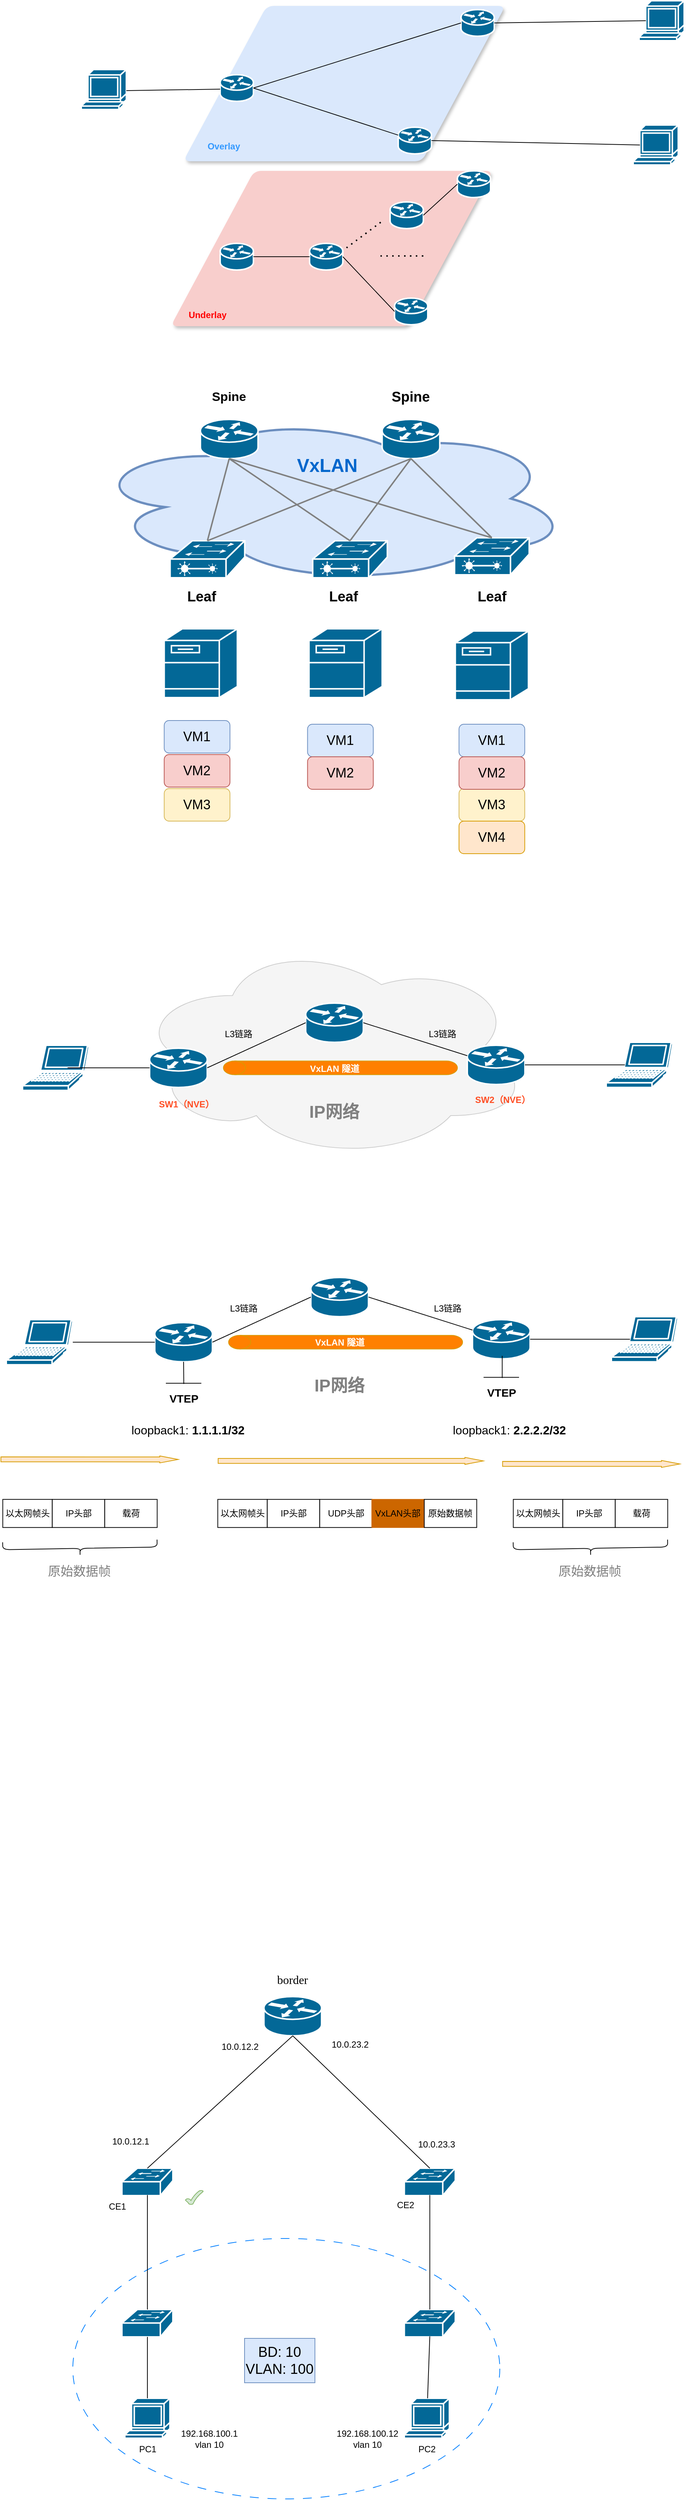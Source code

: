 <mxfile version="28.2.0">
  <diagram name="第 1 页" id="Pzourz4h_DFcCKRPGFEX">
    <mxGraphModel dx="1117" dy="188" grid="0" gridSize="10" guides="1" tooltips="1" connect="1" arrows="1" fold="1" page="0" pageScale="1" pageWidth="827" pageHeight="1169" math="0" shadow="0">
      <root>
        <mxCell id="0" />
        <mxCell id="1" parent="0" />
        <mxCell id="JjamYGA8a8fAGe5ncsV0-131" value="" style="ellipse;whiteSpace=wrap;html=1;dashed=1;dashPattern=12 12;strokeColor=#007FFF;" vertex="1" parent="1">
          <mxGeometry x="94.5" y="3750" width="578" height="352" as="geometry" />
        </mxCell>
        <mxCell id="JjamYGA8a8fAGe5ncsV0-26" value="" style="shape=parallelogram;perimeter=parallelogramPerimeter;whiteSpace=wrap;html=1;fixedSize=1;size=113;fillColor=#f8cecc;strokeColor=none;dashed=1;dashPattern=1 1;strokeWidth=1;rounded=1;shadow=1;" vertex="1" parent="1">
          <mxGeometry x="227" y="955" width="436" height="210" as="geometry" />
        </mxCell>
        <mxCell id="JjamYGA8a8fAGe5ncsV0-13" value="" style="shape=parallelogram;perimeter=parallelogramPerimeter;whiteSpace=wrap;html=1;fixedSize=1;size=113;fillColor=#dae8fc;strokeColor=none;dashed=1;dashPattern=1 1;strokeWidth=1;rounded=1;shadow=1;" vertex="1" parent="1">
          <mxGeometry x="244" y="732" width="436" height="210" as="geometry" />
        </mxCell>
        <mxCell id="JjamYGA8a8fAGe5ncsV0-1" value="" style="shape=mxgraph.cisco.computers_and_peripherals.terminal;sketch=0;html=1;pointerEvents=1;dashed=0;fillColor=#036897;strokeColor=#ffffff;strokeWidth=2;verticalLabelPosition=bottom;verticalAlign=top;align=center;outlineConnect=0;" vertex="1" parent="1">
          <mxGeometry x="106" y="818" width="61" height="54" as="geometry" />
        </mxCell>
        <mxCell id="JjamYGA8a8fAGe5ncsV0-2" value="" style="shape=mxgraph.cisco.computers_and_peripherals.terminal;sketch=0;html=1;pointerEvents=1;dashed=0;fillColor=#036897;strokeColor=#ffffff;strokeWidth=2;verticalLabelPosition=bottom;verticalAlign=top;align=center;outlineConnect=0;" vertex="1" parent="1">
          <mxGeometry x="861" y="725" width="61" height="54" as="geometry" />
        </mxCell>
        <mxCell id="JjamYGA8a8fAGe5ncsV0-3" value="" style="shape=mxgraph.cisco.computers_and_peripherals.terminal;sketch=0;html=1;pointerEvents=1;dashed=0;fillColor=#036897;strokeColor=#ffffff;strokeWidth=2;verticalLabelPosition=bottom;verticalAlign=top;align=center;outlineConnect=0;" vertex="1" parent="1">
          <mxGeometry x="853" y="893" width="61" height="54" as="geometry" />
        </mxCell>
        <mxCell id="JjamYGA8a8fAGe5ncsV0-4" value="" style="shape=mxgraph.cisco.routers.router;sketch=0;html=1;pointerEvents=1;dashed=0;fillColor=#036897;strokeColor=#ffffff;strokeWidth=2;verticalLabelPosition=bottom;verticalAlign=top;align=center;outlineConnect=0;" vertex="1" parent="1">
          <mxGeometry x="294" y="825" width="45" height="36" as="geometry" />
        </mxCell>
        <mxCell id="JjamYGA8a8fAGe5ncsV0-5" value="" style="shape=mxgraph.cisco.routers.router;sketch=0;html=1;pointerEvents=1;dashed=0;fillColor=#036897;strokeColor=#ffffff;strokeWidth=2;verticalLabelPosition=bottom;verticalAlign=top;align=center;outlineConnect=0;" vertex="1" parent="1">
          <mxGeometry x="535" y="896" width="45" height="36" as="geometry" />
        </mxCell>
        <mxCell id="JjamYGA8a8fAGe5ncsV0-6" value="" style="shape=mxgraph.cisco.routers.router;sketch=0;html=1;pointerEvents=1;dashed=0;fillColor=#036897;strokeColor=#ffffff;strokeWidth=2;verticalLabelPosition=bottom;verticalAlign=top;align=center;outlineConnect=0;" vertex="1" parent="1">
          <mxGeometry x="620" y="737" width="45" height="36" as="geometry" />
        </mxCell>
        <mxCell id="JjamYGA8a8fAGe5ncsV0-7" value="" style="endArrow=none;html=1;rounded=0;fontSize=12;startSize=8;endSize=8;curved=1;exitX=1;exitY=0.5;exitDx=0;exitDy=0;exitPerimeter=0;entryX=0;entryY=0.5;entryDx=0;entryDy=0;entryPerimeter=0;" edge="1" parent="1" source="JjamYGA8a8fAGe5ncsV0-4" target="JjamYGA8a8fAGe5ncsV0-6">
          <mxGeometry width="50" height="50" relative="1" as="geometry">
            <mxPoint x="405" y="952" as="sourcePoint" />
            <mxPoint x="455" y="902" as="targetPoint" />
          </mxGeometry>
        </mxCell>
        <mxCell id="JjamYGA8a8fAGe5ncsV0-8" value="" style="endArrow=none;html=1;rounded=0;fontSize=12;startSize=8;endSize=8;curved=1;exitX=1;exitY=0.5;exitDx=0;exitDy=0;exitPerimeter=0;" edge="1" parent="1" source="JjamYGA8a8fAGe5ncsV0-4" target="JjamYGA8a8fAGe5ncsV0-5">
          <mxGeometry width="50" height="50" relative="1" as="geometry">
            <mxPoint x="405" y="952" as="sourcePoint" />
            <mxPoint x="455" y="902" as="targetPoint" />
          </mxGeometry>
        </mxCell>
        <mxCell id="JjamYGA8a8fAGe5ncsV0-9" value="" style="endArrow=none;html=1;rounded=0;fontSize=12;startSize=8;endSize=8;curved=1;entryX=0;entryY=0.5;entryDx=0;entryDy=0;entryPerimeter=0;exitX=1;exitY=0.5;exitDx=0;exitDy=0;exitPerimeter=0;" edge="1" parent="1">
          <mxGeometry width="50" height="50" relative="1" as="geometry">
            <mxPoint x="167" y="846.5" as="sourcePoint" />
            <mxPoint x="294" y="844.5" as="targetPoint" />
          </mxGeometry>
        </mxCell>
        <mxCell id="JjamYGA8a8fAGe5ncsV0-10" value="" style="endArrow=none;html=1;rounded=0;fontSize=12;startSize=8;endSize=8;curved=1;entryX=0.15;entryY=0.5;entryDx=0;entryDy=0;entryPerimeter=0;exitX=1;exitY=0.5;exitDx=0;exitDy=0;exitPerimeter=0;" edge="1" parent="1" source="JjamYGA8a8fAGe5ncsV0-6" target="JjamYGA8a8fAGe5ncsV0-2">
          <mxGeometry width="50" height="50" relative="1" as="geometry">
            <mxPoint x="465" y="893" as="sourcePoint" />
            <mxPoint x="515" y="843" as="targetPoint" />
          </mxGeometry>
        </mxCell>
        <mxCell id="JjamYGA8a8fAGe5ncsV0-11" value="" style="endArrow=none;html=1;rounded=0;fontSize=12;startSize=8;endSize=8;curved=1;exitX=1;exitY=0.5;exitDx=0;exitDy=0;exitPerimeter=0;entryX=0.15;entryY=0.5;entryDx=0;entryDy=0;entryPerimeter=0;" edge="1" parent="1" source="JjamYGA8a8fAGe5ncsV0-5" target="JjamYGA8a8fAGe5ncsV0-3">
          <mxGeometry width="50" height="50" relative="1" as="geometry">
            <mxPoint x="465" y="893" as="sourcePoint" />
            <mxPoint x="515" y="843" as="targetPoint" />
          </mxGeometry>
        </mxCell>
        <mxCell id="JjamYGA8a8fAGe5ncsV0-15" value="&lt;b&gt;&lt;span style=&quot;color: rgb(51, 153, 255);&quot;&gt;Overlay&lt;/span&gt;&lt;/b&gt;" style="text;html=1;align=center;verticalAlign=middle;whiteSpace=wrap;rounded=0;" vertex="1" parent="1">
          <mxGeometry x="269" y="907" width="60" height="30" as="geometry" />
        </mxCell>
        <mxCell id="JjamYGA8a8fAGe5ncsV0-16" value="" style="shape=mxgraph.cisco.routers.router;sketch=0;html=1;pointerEvents=1;dashed=0;fillColor=#036897;strokeColor=#ffffff;strokeWidth=2;verticalLabelPosition=bottom;verticalAlign=top;align=center;outlineConnect=0;" vertex="1" parent="1">
          <mxGeometry x="294" y="1053" width="45" height="36" as="geometry" />
        </mxCell>
        <mxCell id="JjamYGA8a8fAGe5ncsV0-17" value="" style="shape=mxgraph.cisco.routers.router;sketch=0;html=1;pointerEvents=1;dashed=0;fillColor=#036897;strokeColor=#ffffff;strokeWidth=2;verticalLabelPosition=bottom;verticalAlign=top;align=center;outlineConnect=0;" vertex="1" parent="1">
          <mxGeometry x="530" y="1127" width="45" height="36" as="geometry" />
        </mxCell>
        <mxCell id="JjamYGA8a8fAGe5ncsV0-18" value="" style="shape=mxgraph.cisco.routers.router;sketch=0;html=1;pointerEvents=1;dashed=0;fillColor=#036897;strokeColor=#ffffff;strokeWidth=2;verticalLabelPosition=bottom;verticalAlign=top;align=center;outlineConnect=0;" vertex="1" parent="1">
          <mxGeometry x="615" y="955" width="45" height="36" as="geometry" />
        </mxCell>
        <mxCell id="JjamYGA8a8fAGe5ncsV0-19" value="" style="shape=mxgraph.cisco.routers.router;sketch=0;html=1;pointerEvents=1;dashed=0;fillColor=#036897;strokeColor=#ffffff;strokeWidth=2;verticalLabelPosition=bottom;verticalAlign=top;align=center;outlineConnect=0;" vertex="1" parent="1">
          <mxGeometry x="415" y="1053" width="45" height="36" as="geometry" />
        </mxCell>
        <mxCell id="JjamYGA8a8fAGe5ncsV0-20" value="" style="shape=mxgraph.cisco.routers.router;sketch=0;html=1;pointerEvents=1;dashed=0;fillColor=#036897;strokeColor=#ffffff;strokeWidth=2;verticalLabelPosition=bottom;verticalAlign=top;align=center;outlineConnect=0;" vertex="1" parent="1">
          <mxGeometry x="524" y="997" width="45" height="36" as="geometry" />
        </mxCell>
        <mxCell id="JjamYGA8a8fAGe5ncsV0-21" value="" style="endArrow=none;dashed=1;html=1;dashPattern=1 3;strokeWidth=2;rounded=0;fontSize=12;startSize=8;endSize=8;curved=1;" edge="1" parent="1">
          <mxGeometry width="50" height="50" relative="1" as="geometry">
            <mxPoint x="511" y="1070" as="sourcePoint" />
            <mxPoint x="569" y="1070" as="targetPoint" />
          </mxGeometry>
        </mxCell>
        <mxCell id="JjamYGA8a8fAGe5ncsV0-22" value="" style="endArrow=none;html=1;rounded=0;fontSize=12;startSize=8;endSize=8;curved=1;exitX=1;exitY=0.5;exitDx=0;exitDy=0;exitPerimeter=0;entryX=0;entryY=0.5;entryDx=0;entryDy=0;entryPerimeter=0;" edge="1" parent="1" source="JjamYGA8a8fAGe5ncsV0-16" target="JjamYGA8a8fAGe5ncsV0-19">
          <mxGeometry width="50" height="50" relative="1" as="geometry">
            <mxPoint x="386" y="1026" as="sourcePoint" />
            <mxPoint x="436" y="976" as="targetPoint" />
          </mxGeometry>
        </mxCell>
        <mxCell id="JjamYGA8a8fAGe5ncsV0-23" value="" style="endArrow=none;html=1;rounded=0;fontSize=12;startSize=8;endSize=8;curved=1;exitX=1;exitY=0.5;exitDx=0;exitDy=0;exitPerimeter=0;entryX=0;entryY=0.5;entryDx=0;entryDy=0;entryPerimeter=0;" edge="1" parent="1" source="JjamYGA8a8fAGe5ncsV0-19" target="JjamYGA8a8fAGe5ncsV0-17">
          <mxGeometry width="50" height="50" relative="1" as="geometry">
            <mxPoint x="386" y="1026" as="sourcePoint" />
            <mxPoint x="436" y="976" as="targetPoint" />
          </mxGeometry>
        </mxCell>
        <mxCell id="JjamYGA8a8fAGe5ncsV0-24" value="" style="endArrow=none;html=1;rounded=0;fontSize=12;startSize=8;endSize=8;curved=1;entryX=0;entryY=0.5;entryDx=0;entryDy=0;entryPerimeter=0;exitX=1;exitY=0.5;exitDx=0;exitDy=0;exitPerimeter=0;" edge="1" parent="1" source="JjamYGA8a8fAGe5ncsV0-20" target="JjamYGA8a8fAGe5ncsV0-18">
          <mxGeometry width="50" height="50" relative="1" as="geometry">
            <mxPoint x="386" y="1026" as="sourcePoint" />
            <mxPoint x="436" y="976" as="targetPoint" />
          </mxGeometry>
        </mxCell>
        <mxCell id="JjamYGA8a8fAGe5ncsV0-25" value="" style="endArrow=none;dashed=1;html=1;dashPattern=1 3;strokeWidth=2;rounded=0;fontSize=12;startSize=8;endSize=8;curved=1;" edge="1" parent="1">
          <mxGeometry width="50" height="50" relative="1" as="geometry">
            <mxPoint x="465" y="1059" as="sourcePoint" />
            <mxPoint x="516" y="1021" as="targetPoint" />
          </mxGeometry>
        </mxCell>
        <mxCell id="JjamYGA8a8fAGe5ncsV0-27" value="&lt;b&gt;&lt;span style=&quot;color: rgb(255, 0, 0);&quot;&gt;Underlay&lt;/span&gt;&lt;/b&gt;" style="text;html=1;align=center;verticalAlign=middle;whiteSpace=wrap;rounded=0;" vertex="1" parent="1">
          <mxGeometry x="247" y="1135" width="60" height="30" as="geometry" />
        </mxCell>
        <mxCell id="JjamYGA8a8fAGe5ncsV0-28" value="" style="ellipse;shape=cloud;whiteSpace=wrap;html=1;strokeColor=#6c8ebf;strokeWidth=3;fillColor=#dae8fc;" vertex="1" parent="1">
          <mxGeometry x="115.25" y="1283" width="654" height="230" as="geometry" />
        </mxCell>
        <mxCell id="JjamYGA8a8fAGe5ncsV0-29" value="" style="shape=mxgraph.cisco.switches.layer_2_remote_switch;sketch=0;html=1;pointerEvents=1;dashed=0;fillColor=#036897;strokeColor=#ffffff;strokeWidth=2;verticalLabelPosition=bottom;verticalAlign=top;align=center;outlineConnect=0;" vertex="1" parent="1">
          <mxGeometry x="226.25" y="1455" width="101" height="50" as="geometry" />
        </mxCell>
        <mxCell id="JjamYGA8a8fAGe5ncsV0-30" value="" style="shape=mxgraph.cisco.switches.layer_2_remote_switch;sketch=0;html=1;pointerEvents=1;dashed=0;fillColor=#036897;strokeColor=#ffffff;strokeWidth=2;verticalLabelPosition=bottom;verticalAlign=top;align=center;outlineConnect=0;" vertex="1" parent="1">
          <mxGeometry x="419.25" y="1455" width="101" height="50" as="geometry" />
        </mxCell>
        <mxCell id="JjamYGA8a8fAGe5ncsV0-31" value="" style="shape=mxgraph.cisco.switches.layer_2_remote_switch;sketch=0;html=1;pointerEvents=1;dashed=0;fillColor=#036897;strokeColor=#ffffff;strokeWidth=2;verticalLabelPosition=bottom;verticalAlign=top;align=center;outlineConnect=0;" vertex="1" parent="1">
          <mxGeometry x="611.25" y="1451" width="101" height="50" as="geometry" />
        </mxCell>
        <mxCell id="JjamYGA8a8fAGe5ncsV0-32" value="" style="shape=mxgraph.cisco.routers.router;sketch=0;html=1;pointerEvents=1;dashed=0;fillColor=#036897;strokeColor=#ffffff;strokeWidth=2;verticalLabelPosition=bottom;verticalAlign=top;align=center;outlineConnect=0;" vertex="1" parent="1">
          <mxGeometry x="267.25" y="1291" width="78" height="53" as="geometry" />
        </mxCell>
        <mxCell id="JjamYGA8a8fAGe5ncsV0-33" value="" style="shape=mxgraph.cisco.routers.router;sketch=0;html=1;pointerEvents=1;dashed=0;fillColor=#036897;strokeColor=#ffffff;strokeWidth=2;verticalLabelPosition=bottom;verticalAlign=top;align=center;outlineConnect=0;" vertex="1" parent="1">
          <mxGeometry x="513.25" y="1291" width="78" height="53" as="geometry" />
        </mxCell>
        <mxCell id="JjamYGA8a8fAGe5ncsV0-34" value="" style="endArrow=none;html=1;rounded=0;fontSize=12;startSize=8;endSize=8;curved=1;exitX=0.5;exitY=1;exitDx=0;exitDy=0;exitPerimeter=0;entryX=0.5;entryY=0;entryDx=0;entryDy=0;entryPerimeter=0;strokeWidth=2;strokeColor=#808080;" edge="1" parent="1" source="JjamYGA8a8fAGe5ncsV0-32" target="JjamYGA8a8fAGe5ncsV0-29">
          <mxGeometry width="50" height="50" relative="1" as="geometry">
            <mxPoint x="451.25" y="1373" as="sourcePoint" />
            <mxPoint x="501.25" y="1323" as="targetPoint" />
          </mxGeometry>
        </mxCell>
        <mxCell id="JjamYGA8a8fAGe5ncsV0-35" value="" style="endArrow=none;html=1;rounded=0;fontSize=12;startSize=8;endSize=8;curved=1;exitX=0.5;exitY=0;exitDx=0;exitDy=0;exitPerimeter=0;entryX=0.5;entryY=1;entryDx=0;entryDy=0;entryPerimeter=0;strokeWidth=2;strokeColor=#808080;" edge="1" parent="1" source="JjamYGA8a8fAGe5ncsV0-30" target="JjamYGA8a8fAGe5ncsV0-32">
          <mxGeometry width="50" height="50" relative="1" as="geometry">
            <mxPoint x="552.25" y="1055" as="sourcePoint" />
            <mxPoint x="510.25" y="1162" as="targetPoint" />
          </mxGeometry>
        </mxCell>
        <mxCell id="JjamYGA8a8fAGe5ncsV0-36" value="" style="endArrow=none;html=1;rounded=0;fontSize=12;startSize=8;endSize=8;curved=1;exitX=0.5;exitY=0;exitDx=0;exitDy=0;exitPerimeter=0;entryX=0.5;entryY=1;entryDx=0;entryDy=0;entryPerimeter=0;strokeWidth=2;strokeColor=#808080;" edge="1" parent="1" source="JjamYGA8a8fAGe5ncsV0-31" target="JjamYGA8a8fAGe5ncsV0-32">
          <mxGeometry width="50" height="50" relative="1" as="geometry">
            <mxPoint x="484.25" y="1183" as="sourcePoint" />
            <mxPoint x="442.25" y="1290" as="targetPoint" />
          </mxGeometry>
        </mxCell>
        <mxCell id="JjamYGA8a8fAGe5ncsV0-37" value="" style="endArrow=none;html=1;rounded=0;fontSize=12;startSize=8;endSize=8;curved=1;exitX=0.5;exitY=1;exitDx=0;exitDy=0;exitPerimeter=0;entryX=0.5;entryY=0;entryDx=0;entryDy=0;entryPerimeter=0;strokeWidth=2;strokeColor=#808080;" edge="1" parent="1" source="JjamYGA8a8fAGe5ncsV0-33" target="JjamYGA8a8fAGe5ncsV0-29">
          <mxGeometry width="50" height="50" relative="1" as="geometry">
            <mxPoint x="589.25" y="1064" as="sourcePoint" />
            <mxPoint x="547.25" y="1171" as="targetPoint" />
          </mxGeometry>
        </mxCell>
        <mxCell id="JjamYGA8a8fAGe5ncsV0-38" value="" style="endArrow=none;html=1;rounded=0;fontSize=12;startSize=8;endSize=8;curved=1;exitX=0.5;exitY=0;exitDx=0;exitDy=0;exitPerimeter=0;entryX=0.5;entryY=1;entryDx=0;entryDy=0;entryPerimeter=0;strokeWidth=2;strokeColor=#808080;" edge="1" parent="1" source="JjamYGA8a8fAGe5ncsV0-30" target="JjamYGA8a8fAGe5ncsV0-33">
          <mxGeometry width="50" height="50" relative="1" as="geometry">
            <mxPoint x="636.25" y="1103" as="sourcePoint" />
            <mxPoint x="594.25" y="1210" as="targetPoint" />
          </mxGeometry>
        </mxCell>
        <mxCell id="JjamYGA8a8fAGe5ncsV0-39" value="" style="endArrow=none;html=1;rounded=0;fontSize=12;startSize=8;endSize=8;curved=1;exitX=0.5;exitY=1;exitDx=0;exitDy=0;exitPerimeter=0;strokeWidth=2;entryX=0.5;entryY=0;entryDx=0;entryDy=0;entryPerimeter=0;strokeColor=#808080;" edge="1" parent="1" source="JjamYGA8a8fAGe5ncsV0-33" target="JjamYGA8a8fAGe5ncsV0-31">
          <mxGeometry width="50" height="50" relative="1" as="geometry">
            <mxPoint x="621.25" y="962" as="sourcePoint" />
            <mxPoint x="579.25" y="1069" as="targetPoint" />
          </mxGeometry>
        </mxCell>
        <mxCell id="JjamYGA8a8fAGe5ncsV0-40" value="&lt;font style=&quot;font-size: 17px;&quot;&gt;&lt;b&gt;Spine&lt;/b&gt;&lt;/font&gt;" style="text;html=1;align=center;verticalAlign=middle;whiteSpace=wrap;rounded=0;" vertex="1" parent="1">
          <mxGeometry x="276.25" y="1246" width="60" height="30" as="geometry" />
        </mxCell>
        <mxCell id="JjamYGA8a8fAGe5ncsV0-41" value="&lt;font style=&quot;font-size: 19px;&quot;&gt;&lt;b&gt;Spine&lt;/b&gt;&lt;/font&gt;" style="text;html=1;align=center;verticalAlign=middle;whiteSpace=wrap;rounded=0;" vertex="1" parent="1">
          <mxGeometry x="522.25" y="1246" width="60" height="30" as="geometry" />
        </mxCell>
        <mxCell id="JjamYGA8a8fAGe5ncsV0-42" value="&lt;font style=&quot;font-size: 19px;&quot;&gt;&lt;b&gt;Leaf&lt;/b&gt;&lt;/font&gt;" style="text;html=1;align=center;verticalAlign=middle;whiteSpace=wrap;rounded=0;" vertex="1" parent="1">
          <mxGeometry x="239.25" y="1516" width="60" height="30" as="geometry" />
        </mxCell>
        <mxCell id="JjamYGA8a8fAGe5ncsV0-43" value="&lt;font style=&quot;font-size: 19px;&quot;&gt;&lt;b&gt;Leaf&lt;/b&gt;&lt;/font&gt;" style="text;html=1;align=center;verticalAlign=middle;whiteSpace=wrap;rounded=0;" vertex="1" parent="1">
          <mxGeometry x="431.25" y="1516" width="60" height="30" as="geometry" />
        </mxCell>
        <mxCell id="JjamYGA8a8fAGe5ncsV0-44" value="&lt;font style=&quot;font-size: 19px;&quot;&gt;&lt;b&gt;Leaf&lt;/b&gt;&lt;/font&gt;" style="text;html=1;align=center;verticalAlign=middle;whiteSpace=wrap;rounded=0;" vertex="1" parent="1">
          <mxGeometry x="631.75" y="1516" width="60" height="30" as="geometry" />
        </mxCell>
        <mxCell id="JjamYGA8a8fAGe5ncsV0-45" value="" style="shape=mxgraph.cisco.servers.fileserver;sketch=0;html=1;pointerEvents=1;dashed=0;fillColor=#036897;strokeColor=#ffffff;strokeWidth=2;verticalLabelPosition=bottom;verticalAlign=top;align=center;outlineConnect=0;" vertex="1" parent="1">
          <mxGeometry x="218.25" y="1574" width="99" height="93" as="geometry" />
        </mxCell>
        <mxCell id="JjamYGA8a8fAGe5ncsV0-46" value="" style="shape=mxgraph.cisco.servers.fileserver;sketch=0;html=1;pointerEvents=1;dashed=0;fillColor=#036897;strokeColor=#ffffff;strokeWidth=2;verticalLabelPosition=bottom;verticalAlign=top;align=center;outlineConnect=0;" vertex="1" parent="1">
          <mxGeometry x="414.25" y="1574" width="99" height="93" as="geometry" />
        </mxCell>
        <mxCell id="JjamYGA8a8fAGe5ncsV0-47" value="" style="shape=mxgraph.cisco.servers.fileserver;sketch=0;html=1;pointerEvents=1;dashed=0;fillColor=#036897;strokeColor=#ffffff;strokeWidth=2;verticalLabelPosition=bottom;verticalAlign=top;align=center;outlineConnect=0;" vertex="1" parent="1">
          <mxGeometry x="612.25" y="1577" width="99" height="93" as="geometry" />
        </mxCell>
        <mxCell id="JjamYGA8a8fAGe5ncsV0-48" value="&lt;font style=&quot;font-size: 25px; color: rgb(0, 102, 204);&quot;&gt;&lt;b&gt;VxLAN&lt;/b&gt;&lt;/font&gt;" style="text;html=1;align=center;verticalAlign=middle;whiteSpace=wrap;rounded=0;" vertex="1" parent="1">
          <mxGeometry x="347.25" y="1316" width="184" height="71" as="geometry" />
        </mxCell>
        <mxCell id="JjamYGA8a8fAGe5ncsV0-50" value="&lt;font style=&quot;font-size: 18px;&quot;&gt;VM1&lt;/font&gt;" style="rounded=1;whiteSpace=wrap;html=1;fillColor=#dae8fc;strokeColor=#6c8ebf;" vertex="1" parent="1">
          <mxGeometry x="218.25" y="1698" width="89" height="44" as="geometry" />
        </mxCell>
        <mxCell id="JjamYGA8a8fAGe5ncsV0-51" value="&lt;font style=&quot;font-size: 18px;&quot;&gt;VM2&lt;/font&gt;" style="rounded=1;whiteSpace=wrap;html=1;fillColor=#f8cecc;strokeColor=#b85450;" vertex="1" parent="1">
          <mxGeometry x="218.25" y="1744" width="89" height="44" as="geometry" />
        </mxCell>
        <mxCell id="JjamYGA8a8fAGe5ncsV0-52" value="&lt;font style=&quot;font-size: 18px;&quot;&gt;VM3&lt;/font&gt;" style="rounded=1;whiteSpace=wrap;html=1;fillColor=#fff2cc;strokeColor=#d6b656;" vertex="1" parent="1">
          <mxGeometry x="218.25" y="1790" width="89" height="44" as="geometry" />
        </mxCell>
        <mxCell id="JjamYGA8a8fAGe5ncsV0-53" value="&lt;font style=&quot;font-size: 18px;&quot;&gt;VM1&lt;/font&gt;" style="rounded=1;whiteSpace=wrap;html=1;fillColor=#dae8fc;strokeColor=#6c8ebf;" vertex="1" parent="1">
          <mxGeometry x="412.25" y="1703" width="89" height="44" as="geometry" />
        </mxCell>
        <mxCell id="JjamYGA8a8fAGe5ncsV0-54" value="&lt;font style=&quot;font-size: 18px;&quot;&gt;VM2&lt;/font&gt;" style="rounded=1;whiteSpace=wrap;html=1;fillColor=#f8cecc;strokeColor=#b85450;" vertex="1" parent="1">
          <mxGeometry x="412.25" y="1747" width="89" height="44" as="geometry" />
        </mxCell>
        <mxCell id="JjamYGA8a8fAGe5ncsV0-55" value="&lt;font style=&quot;font-size: 18px;&quot;&gt;VM3&lt;/font&gt;" style="rounded=1;whiteSpace=wrap;html=1;fillColor=#fff2cc;strokeColor=#d6b656;" vertex="1" parent="1">
          <mxGeometry x="617.25" y="1790" width="89" height="44" as="geometry" />
        </mxCell>
        <mxCell id="JjamYGA8a8fAGe5ncsV0-56" value="&lt;font style=&quot;font-size: 18px;&quot;&gt;VM1&lt;/font&gt;" style="rounded=1;whiteSpace=wrap;html=1;fillColor=#dae8fc;strokeColor=#6c8ebf;" vertex="1" parent="1">
          <mxGeometry x="617.25" y="1703" width="89" height="44" as="geometry" />
        </mxCell>
        <mxCell id="JjamYGA8a8fAGe5ncsV0-57" value="&lt;font style=&quot;font-size: 18px;&quot;&gt;VM2&lt;/font&gt;" style="rounded=1;whiteSpace=wrap;html=1;fillColor=#f8cecc;strokeColor=#b85450;" vertex="1" parent="1">
          <mxGeometry x="617.25" y="1747" width="89" height="44" as="geometry" />
        </mxCell>
        <mxCell id="JjamYGA8a8fAGe5ncsV0-58" value="&lt;font style=&quot;font-size: 18px;&quot;&gt;VM4&lt;/font&gt;" style="rounded=1;whiteSpace=wrap;html=1;fillColor=#ffe6cc;strokeColor=#d79b00;" vertex="1" parent="1">
          <mxGeometry x="617.25" y="1834" width="89" height="44" as="geometry" />
        </mxCell>
        <mxCell id="JjamYGA8a8fAGe5ncsV0-59" value="" style="ellipse;shape=cloud;whiteSpace=wrap;html=1;fillColor=#f5f5f5;fontColor=#333333;strokeColor=#CCCCCC;" vertex="1" parent="1">
          <mxGeometry x="176.5" y="1996" width="537" height="295" as="geometry" />
        </mxCell>
        <mxCell id="JjamYGA8a8fAGe5ncsV0-60" value="" style="shape=mxgraph.cisco.computers_and_peripherals.laptop;sketch=0;html=1;pointerEvents=1;dashed=0;fillColor=#036897;strokeColor=#ffffff;strokeWidth=2;verticalLabelPosition=bottom;verticalAlign=top;align=center;outlineConnect=0;" vertex="1" parent="1">
          <mxGeometry x="26.5" y="2137" width="90" height="61" as="geometry" />
        </mxCell>
        <mxCell id="JjamYGA8a8fAGe5ncsV0-61" value="" style="shape=mxgraph.cisco.computers_and_peripherals.laptop;sketch=0;html=1;pointerEvents=1;dashed=0;fillColor=#036897;strokeColor=#ffffff;strokeWidth=2;verticalLabelPosition=bottom;verticalAlign=top;align=center;outlineConnect=0;" vertex="1" parent="1">
          <mxGeometry x="816.5" y="2133" width="90" height="61" as="geometry" />
        </mxCell>
        <mxCell id="JjamYGA8a8fAGe5ncsV0-62" value="" style="shape=mxgraph.cisco.routers.router;sketch=0;html=1;pointerEvents=1;dashed=0;fillColor=#036897;strokeColor=#ffffff;strokeWidth=2;verticalLabelPosition=bottom;verticalAlign=top;align=center;outlineConnect=0;" vertex="1" parent="1">
          <mxGeometry x="198.5" y="2141" width="78" height="53" as="geometry" />
        </mxCell>
        <mxCell id="JjamYGA8a8fAGe5ncsV0-63" value="" style="shape=mxgraph.cisco.routers.router;sketch=0;html=1;pointerEvents=1;dashed=0;fillColor=#036897;strokeColor=#ffffff;strokeWidth=2;verticalLabelPosition=bottom;verticalAlign=top;align=center;outlineConnect=0;" vertex="1" parent="1">
          <mxGeometry x="628.5" y="2137" width="78" height="53" as="geometry" />
        </mxCell>
        <mxCell id="JjamYGA8a8fAGe5ncsV0-64" value="" style="shape=cylinder3;whiteSpace=wrap;html=1;boundedLbl=1;backgroundOutline=1;size=15;rotation=-90;fillColor=#FF8000;strokeColor=#d79b00;" vertex="1" parent="1">
          <mxGeometry x="447.5" y="2009.13" width="18.5" height="316.75" as="geometry" />
        </mxCell>
        <mxCell id="JjamYGA8a8fAGe5ncsV0-65" value="&lt;b style=&quot;color: rgb(255, 255, 255);&quot;&gt;VxLAN 隧道&lt;/b&gt;" style="text;html=1;align=center;verticalAlign=middle;whiteSpace=wrap;rounded=0;" vertex="1" parent="1">
          <mxGeometry x="406" y="2153.5" width="85.5" height="30" as="geometry" />
        </mxCell>
        <mxCell id="JjamYGA8a8fAGe5ncsV0-66" value="" style="endArrow=none;html=1;rounded=0;fontSize=12;startSize=8;endSize=8;curved=1;exitX=0;exitY=0.5;exitDx=0;exitDy=0;exitPerimeter=0;" edge="1" parent="1" source="JjamYGA8a8fAGe5ncsV0-62">
          <mxGeometry width="50" height="50" relative="1" as="geometry">
            <mxPoint x="414.5" y="2203" as="sourcePoint" />
            <mxPoint x="87.5" y="2167.5" as="targetPoint" />
          </mxGeometry>
        </mxCell>
        <mxCell id="JjamYGA8a8fAGe5ncsV0-67" value="" style="endArrow=none;html=1;rounded=0;fontSize=12;startSize=8;endSize=8;curved=1;entryX=1;entryY=0.5;entryDx=0;entryDy=0;entryPerimeter=0;exitX=0.28;exitY=0.5;exitDx=0;exitDy=0;exitPerimeter=0;" edge="1" parent="1" source="JjamYGA8a8fAGe5ncsV0-61" target="JjamYGA8a8fAGe5ncsV0-63">
          <mxGeometry width="50" height="50" relative="1" as="geometry">
            <mxPoint x="414.5" y="2203" as="sourcePoint" />
            <mxPoint x="464.5" y="2153" as="targetPoint" />
          </mxGeometry>
        </mxCell>
        <mxCell id="JjamYGA8a8fAGe5ncsV0-68" value="&lt;b style=&quot;color: rgb(128, 128, 128);&quot;&gt;&lt;font style=&quot;font-size: 23px;&quot;&gt;IP网络&lt;/font&gt;&lt;/b&gt;" style="text;html=1;align=center;verticalAlign=middle;whiteSpace=wrap;rounded=0;fillColor=none;fontColor=#333333;strokeColor=none;" vertex="1" parent="1">
          <mxGeometry x="400.25" y="2208" width="97" height="37" as="geometry" />
        </mxCell>
        <mxCell id="JjamYGA8a8fAGe5ncsV0-69" value="" style="shape=mxgraph.cisco.routers.router;sketch=0;html=1;pointerEvents=1;dashed=0;fillColor=#036897;strokeColor=#ffffff;strokeWidth=2;verticalLabelPosition=bottom;verticalAlign=top;align=center;outlineConnect=0;" vertex="1" parent="1">
          <mxGeometry x="409.75" y="2080" width="78" height="53" as="geometry" />
        </mxCell>
        <mxCell id="JjamYGA8a8fAGe5ncsV0-70" value="" style="endArrow=none;html=1;rounded=0;fontSize=12;startSize=8;endSize=8;curved=1;exitX=1;exitY=0.5;exitDx=0;exitDy=0;exitPerimeter=0;entryX=0;entryY=0.5;entryDx=0;entryDy=0;entryPerimeter=0;" edge="1" parent="1" source="JjamYGA8a8fAGe5ncsV0-62" target="JjamYGA8a8fAGe5ncsV0-69">
          <mxGeometry width="50" height="50" relative="1" as="geometry">
            <mxPoint x="414.5" y="2203" as="sourcePoint" />
            <mxPoint x="464.5" y="2153" as="targetPoint" />
          </mxGeometry>
        </mxCell>
        <mxCell id="JjamYGA8a8fAGe5ncsV0-71" value="" style="endArrow=none;html=1;rounded=0;fontSize=12;startSize=8;endSize=8;curved=1;entryX=1;entryY=0.5;entryDx=0;entryDy=0;entryPerimeter=0;" edge="1" parent="1" source="JjamYGA8a8fAGe5ncsV0-63" target="JjamYGA8a8fAGe5ncsV0-69">
          <mxGeometry width="50" height="50" relative="1" as="geometry">
            <mxPoint x="414.5" y="2203" as="sourcePoint" />
            <mxPoint x="464.5" y="2153" as="targetPoint" />
          </mxGeometry>
        </mxCell>
        <mxCell id="JjamYGA8a8fAGe5ncsV0-72" value="L3链路" style="text;html=1;align=center;verticalAlign=middle;whiteSpace=wrap;rounded=0;" vertex="1" parent="1">
          <mxGeometry x="288.5" y="2107" width="60" height="30" as="geometry" />
        </mxCell>
        <mxCell id="JjamYGA8a8fAGe5ncsV0-73" value="L3链路" style="text;html=1;align=center;verticalAlign=middle;whiteSpace=wrap;rounded=0;" vertex="1" parent="1">
          <mxGeometry x="564.5" y="2107" width="60" height="30" as="geometry" />
        </mxCell>
        <mxCell id="JjamYGA8a8fAGe5ncsV0-74" value="&lt;b&gt;&lt;span style=&quot;color: rgb(255, 77, 35);&quot;&gt;SW1（NVE）&lt;/span&gt;&lt;/b&gt;" style="text;html=1;align=center;verticalAlign=middle;whiteSpace=wrap;rounded=0;" vertex="1" parent="1">
          <mxGeometry x="200.5" y="2202" width="95" height="30" as="geometry" />
        </mxCell>
        <mxCell id="JjamYGA8a8fAGe5ncsV0-75" value="&lt;b&gt;&lt;span style=&quot;color: rgb(255, 77, 35);&quot;&gt;SW2（NVE）&lt;/span&gt;&lt;/b&gt;" style="text;html=1;align=center;verticalAlign=middle;whiteSpace=wrap;rounded=0;" vertex="1" parent="1">
          <mxGeometry x="628.5" y="2196" width="95" height="30" as="geometry" />
        </mxCell>
        <mxCell id="JjamYGA8a8fAGe5ncsV0-77" value="" style="shape=mxgraph.cisco.computers_and_peripherals.laptop;sketch=0;html=1;pointerEvents=1;dashed=0;fillColor=#036897;strokeColor=#ffffff;strokeWidth=2;verticalLabelPosition=bottom;verticalAlign=top;align=center;outlineConnect=0;" vertex="1" parent="1">
          <mxGeometry x="4.5" y="2507.87" width="90" height="61" as="geometry" />
        </mxCell>
        <mxCell id="JjamYGA8a8fAGe5ncsV0-78" value="" style="shape=mxgraph.cisco.computers_and_peripherals.laptop;sketch=0;html=1;pointerEvents=1;dashed=0;fillColor=#036897;strokeColor=#ffffff;strokeWidth=2;verticalLabelPosition=bottom;verticalAlign=top;align=center;outlineConnect=0;" vertex="1" parent="1">
          <mxGeometry x="823.5" y="2503.87" width="90" height="61" as="geometry" />
        </mxCell>
        <mxCell id="JjamYGA8a8fAGe5ncsV0-79" value="" style="shape=mxgraph.cisco.routers.router;sketch=0;html=1;pointerEvents=1;dashed=0;fillColor=#036897;strokeColor=#ffffff;strokeWidth=2;verticalLabelPosition=bottom;verticalAlign=top;align=center;outlineConnect=0;" vertex="1" parent="1">
          <mxGeometry x="205.5" y="2511.87" width="78" height="53" as="geometry" />
        </mxCell>
        <mxCell id="JjamYGA8a8fAGe5ncsV0-80" value="" style="shape=mxgraph.cisco.routers.router;sketch=0;html=1;pointerEvents=1;dashed=0;fillColor=#036897;strokeColor=#ffffff;strokeWidth=2;verticalLabelPosition=bottom;verticalAlign=top;align=center;outlineConnect=0;" vertex="1" parent="1">
          <mxGeometry x="635.5" y="2507.87" width="78" height="53" as="geometry" />
        </mxCell>
        <mxCell id="JjamYGA8a8fAGe5ncsV0-81" value="" style="shape=cylinder3;whiteSpace=wrap;html=1;boundedLbl=1;backgroundOutline=1;size=15;rotation=-90;fillColor=#FF8000;strokeColor=#d79b00;" vertex="1" parent="1">
          <mxGeometry x="454.5" y="2380" width="18.5" height="316.75" as="geometry" />
        </mxCell>
        <mxCell id="JjamYGA8a8fAGe5ncsV0-82" value="&lt;b style=&quot;color: rgb(255, 255, 255);&quot;&gt;VxLAN 隧道&lt;/b&gt;" style="text;html=1;align=center;verticalAlign=middle;whiteSpace=wrap;rounded=0;" vertex="1" parent="1">
          <mxGeometry x="413" y="2524.37" width="85.5" height="30" as="geometry" />
        </mxCell>
        <mxCell id="JjamYGA8a8fAGe5ncsV0-83" value="" style="endArrow=none;html=1;rounded=0;fontSize=12;startSize=8;endSize=8;curved=1;exitX=0;exitY=0.5;exitDx=0;exitDy=0;exitPerimeter=0;" edge="1" parent="1" source="JjamYGA8a8fAGe5ncsV0-79" target="JjamYGA8a8fAGe5ncsV0-77">
          <mxGeometry width="50" height="50" relative="1" as="geometry">
            <mxPoint x="421.5" y="2573.87" as="sourcePoint" />
            <mxPoint x="471.5" y="2523.87" as="targetPoint" />
          </mxGeometry>
        </mxCell>
        <mxCell id="JjamYGA8a8fAGe5ncsV0-84" value="" style="endArrow=none;html=1;rounded=0;fontSize=12;startSize=8;endSize=8;curved=1;entryX=1;entryY=0.5;entryDx=0;entryDy=0;entryPerimeter=0;exitX=0.28;exitY=0.5;exitDx=0;exitDy=0;exitPerimeter=0;" edge="1" parent="1" source="JjamYGA8a8fAGe5ncsV0-78" target="JjamYGA8a8fAGe5ncsV0-80">
          <mxGeometry width="50" height="50" relative="1" as="geometry">
            <mxPoint x="421.5" y="2573.87" as="sourcePoint" />
            <mxPoint x="471.5" y="2523.87" as="targetPoint" />
          </mxGeometry>
        </mxCell>
        <mxCell id="JjamYGA8a8fAGe5ncsV0-85" value="&lt;b style=&quot;color: rgb(128, 128, 128);&quot;&gt;&lt;font style=&quot;font-size: 23px;&quot;&gt;IP网络&lt;/font&gt;&lt;/b&gt;" style="text;html=1;align=center;verticalAlign=middle;whiteSpace=wrap;rounded=0;fillColor=none;fontColor=#333333;strokeColor=none;" vertex="1" parent="1">
          <mxGeometry x="407.25" y="2578.87" width="97" height="37" as="geometry" />
        </mxCell>
        <mxCell id="JjamYGA8a8fAGe5ncsV0-86" value="" style="shape=mxgraph.cisco.routers.router;sketch=0;html=1;pointerEvents=1;dashed=0;fillColor=#036897;strokeColor=#ffffff;strokeWidth=2;verticalLabelPosition=bottom;verticalAlign=top;align=center;outlineConnect=0;" vertex="1" parent="1">
          <mxGeometry x="416.75" y="2450.87" width="78" height="53" as="geometry" />
        </mxCell>
        <mxCell id="JjamYGA8a8fAGe5ncsV0-87" value="" style="endArrow=none;html=1;rounded=0;fontSize=12;startSize=8;endSize=8;curved=1;exitX=1;exitY=0.5;exitDx=0;exitDy=0;exitPerimeter=0;entryX=0;entryY=0.5;entryDx=0;entryDy=0;entryPerimeter=0;" edge="1" parent="1" source="JjamYGA8a8fAGe5ncsV0-79" target="JjamYGA8a8fAGe5ncsV0-86">
          <mxGeometry width="50" height="50" relative="1" as="geometry">
            <mxPoint x="421.5" y="2573.87" as="sourcePoint" />
            <mxPoint x="471.5" y="2523.87" as="targetPoint" />
          </mxGeometry>
        </mxCell>
        <mxCell id="JjamYGA8a8fAGe5ncsV0-88" value="" style="endArrow=none;html=1;rounded=0;fontSize=12;startSize=8;endSize=8;curved=1;entryX=1;entryY=0.5;entryDx=0;entryDy=0;entryPerimeter=0;" edge="1" parent="1" source="JjamYGA8a8fAGe5ncsV0-80" target="JjamYGA8a8fAGe5ncsV0-86">
          <mxGeometry width="50" height="50" relative="1" as="geometry">
            <mxPoint x="421.5" y="2573.87" as="sourcePoint" />
            <mxPoint x="471.5" y="2523.87" as="targetPoint" />
          </mxGeometry>
        </mxCell>
        <mxCell id="JjamYGA8a8fAGe5ncsV0-89" value="L3链路" style="text;html=1;align=center;verticalAlign=middle;whiteSpace=wrap;rounded=0;" vertex="1" parent="1">
          <mxGeometry x="295.5" y="2477.87" width="60" height="30" as="geometry" />
        </mxCell>
        <mxCell id="JjamYGA8a8fAGe5ncsV0-90" value="L3链路" style="text;html=1;align=center;verticalAlign=middle;whiteSpace=wrap;rounded=0;" vertex="1" parent="1">
          <mxGeometry x="571.5" y="2477.87" width="60" height="30" as="geometry" />
        </mxCell>
        <mxCell id="JjamYGA8a8fAGe5ncsV0-91" value="&lt;font style=&quot;font-size: 16px;&quot;&gt;loopback1:&amp;nbsp;&lt;b&gt;1.1.1.1/32&lt;/b&gt;&lt;/font&gt;" style="text;html=1;align=center;verticalAlign=middle;whiteSpace=wrap;rounded=0;" vertex="1" parent="1">
          <mxGeometry x="168.75" y="2641.87" width="163" height="31" as="geometry" />
        </mxCell>
        <mxCell id="JjamYGA8a8fAGe5ncsV0-92" value="&lt;font style=&quot;font-size: 16px;&quot;&gt;loopback1:&amp;nbsp;&lt;b&gt;2.2.2.2/32&lt;/b&gt;&lt;/font&gt;" style="text;html=1;align=center;verticalAlign=middle;whiteSpace=wrap;rounded=0;" vertex="1" parent="1">
          <mxGeometry x="637.75" y="2641.87" width="95" height="30" as="geometry" />
        </mxCell>
        <mxCell id="JjamYGA8a8fAGe5ncsV0-93" value="" style="endArrow=none;html=1;rounded=0;fontSize=12;startSize=8;endSize=8;curved=1;entryX=0.5;entryY=1;entryDx=0;entryDy=0;entryPerimeter=0;" edge="1" parent="1" target="JjamYGA8a8fAGe5ncsV0-79">
          <mxGeometry width="50" height="50" relative="1" as="geometry">
            <mxPoint x="244.75" y="2594.87" as="sourcePoint" />
            <mxPoint x="457.75" y="2653.87" as="targetPoint" />
          </mxGeometry>
        </mxCell>
        <mxCell id="JjamYGA8a8fAGe5ncsV0-94" value="" style="endArrow=none;html=1;rounded=0;fontSize=12;startSize=8;endSize=8;curved=1;entryX=0.5;entryY=1;entryDx=0;entryDy=0;entryPerimeter=0;" edge="1" parent="1">
          <mxGeometry width="50" height="50" relative="1" as="geometry">
            <mxPoint x="675.75" y="2586.87" as="sourcePoint" />
            <mxPoint x="675.75" y="2556.87" as="targetPoint" />
          </mxGeometry>
        </mxCell>
        <mxCell id="JjamYGA8a8fAGe5ncsV0-95" value="" style="endArrow=none;html=1;rounded=0;fontSize=12;startSize=8;endSize=8;curved=1;" edge="1" parent="1">
          <mxGeometry width="50" height="50" relative="1" as="geometry">
            <mxPoint x="220.5" y="2593.87" as="sourcePoint" />
            <mxPoint x="268.5" y="2593.87" as="targetPoint" />
          </mxGeometry>
        </mxCell>
        <mxCell id="JjamYGA8a8fAGe5ncsV0-96" value="" style="endArrow=none;html=1;rounded=0;fontSize=12;startSize=8;endSize=8;curved=1;" edge="1" parent="1">
          <mxGeometry width="50" height="50" relative="1" as="geometry">
            <mxPoint x="650.5" y="2585.87" as="sourcePoint" />
            <mxPoint x="698.5" y="2585.87" as="targetPoint" />
          </mxGeometry>
        </mxCell>
        <mxCell id="JjamYGA8a8fAGe5ncsV0-97" value="&lt;b&gt;&lt;font style=&quot;font-size: 15px;&quot;&gt;VTEP&lt;/font&gt;&lt;/b&gt;" style="text;html=1;align=center;verticalAlign=middle;whiteSpace=wrap;rounded=0;" vertex="1" parent="1">
          <mxGeometry x="214.5" y="2598.87" width="60" height="30" as="geometry" />
        </mxCell>
        <mxCell id="JjamYGA8a8fAGe5ncsV0-98" value="&lt;b&gt;&lt;font style=&quot;font-size: 15px;&quot;&gt;VTEP&lt;/font&gt;&lt;/b&gt;" style="text;html=1;align=center;verticalAlign=middle;whiteSpace=wrap;rounded=0;" vertex="1" parent="1">
          <mxGeometry x="644.5" y="2590.87" width="60" height="30" as="geometry" />
        </mxCell>
        <mxCell id="JjamYGA8a8fAGe5ncsV0-99" value="" style="shape=flexArrow;endArrow=classic;html=1;rounded=0;fontSize=12;startSize=8;endSize=8;curved=1;width=6.667;endWidth=1.778;fillColor=#ffe6cc;strokeColor=#d79b00;" edge="1" parent="1">
          <mxGeometry width="50" height="50" relative="1" as="geometry">
            <mxPoint x="-3.25" y="2696.75" as="sourcePoint" />
            <mxPoint x="237.75" y="2696.87" as="targetPoint" />
          </mxGeometry>
        </mxCell>
        <mxCell id="JjamYGA8a8fAGe5ncsV0-100" value="" style="shape=flexArrow;endArrow=classic;html=1;rounded=0;fontSize=12;startSize=8;endSize=8;curved=1;width=6.667;endWidth=1.778;fillColor=#ffe6cc;strokeColor=#d79b00;" edge="1" parent="1">
          <mxGeometry width="50" height="50" relative="1" as="geometry">
            <mxPoint x="290.75" y="2698.87" as="sourcePoint" />
            <mxPoint x="650.75" y="2698.87" as="targetPoint" />
          </mxGeometry>
        </mxCell>
        <mxCell id="JjamYGA8a8fAGe5ncsV0-101" value="" style="shape=flexArrow;endArrow=classic;html=1;rounded=0;fontSize=12;startSize=8;endSize=8;curved=1;width=6.667;endWidth=1.778;fillColor=#ffe6cc;strokeColor=#d79b00;" edge="1" parent="1">
          <mxGeometry width="50" height="50" relative="1" as="geometry">
            <mxPoint x="675.75" y="2702.87" as="sourcePoint" />
            <mxPoint x="916.75" y="2702.99" as="targetPoint" />
          </mxGeometry>
        </mxCell>
        <mxCell id="JjamYGA8a8fAGe5ncsV0-102" value="以太网帧头" style="rounded=0;whiteSpace=wrap;html=1;" vertex="1" parent="1">
          <mxGeometry x="-0.25" y="2750.87" width="67" height="38" as="geometry" />
        </mxCell>
        <mxCell id="JjamYGA8a8fAGe5ncsV0-103" value="IP头部" style="rounded=0;whiteSpace=wrap;html=1;" vertex="1" parent="1">
          <mxGeometry x="66.75" y="2750.87" width="71" height="38" as="geometry" />
        </mxCell>
        <mxCell id="JjamYGA8a8fAGe5ncsV0-105" value="载荷" style="rounded=0;whiteSpace=wrap;html=1;" vertex="1" parent="1">
          <mxGeometry x="137.75" y="2750.87" width="71" height="38" as="geometry" />
        </mxCell>
        <mxCell id="JjamYGA8a8fAGe5ncsV0-106" value="" style="shape=curlyBracket;whiteSpace=wrap;html=1;rounded=1;flipH=1;labelPosition=right;verticalLabelPosition=middle;align=left;verticalAlign=middle;rotation=89;" vertex="1" parent="1">
          <mxGeometry x="94.24" y="2712.59" width="20" height="209" as="geometry" />
        </mxCell>
        <mxCell id="JjamYGA8a8fAGe5ncsV0-107" value="&lt;font style=&quot;font-size: 17px; color: rgb(128, 128, 128);&quot;&gt;原始数据帧&lt;/font&gt;" style="text;html=1;align=center;verticalAlign=middle;whiteSpace=wrap;rounded=0;" vertex="1" parent="1">
          <mxGeometry x="39" y="2833.87" width="128.5" height="30" as="geometry" />
        </mxCell>
        <mxCell id="JjamYGA8a8fAGe5ncsV0-108" value="以太网帧头" style="rounded=0;whiteSpace=wrap;html=1;" vertex="1" parent="1">
          <mxGeometry x="290.75" y="2750.87" width="67" height="38" as="geometry" />
        </mxCell>
        <mxCell id="JjamYGA8a8fAGe5ncsV0-109" value="IP头部" style="rounded=0;whiteSpace=wrap;html=1;" vertex="1" parent="1">
          <mxGeometry x="357.75" y="2750.87" width="71" height="38" as="geometry" />
        </mxCell>
        <mxCell id="JjamYGA8a8fAGe5ncsV0-110" value="UDP头部" style="rounded=0;whiteSpace=wrap;html=1;" vertex="1" parent="1">
          <mxGeometry x="428.75" y="2750.87" width="71" height="38" as="geometry" />
        </mxCell>
        <mxCell id="JjamYGA8a8fAGe5ncsV0-111" value="VxLAN头部" style="rounded=0;whiteSpace=wrap;html=1;fillColor=#CC6600;strokeColor=#CC6600;" vertex="1" parent="1">
          <mxGeometry x="499.25" y="2750.87" width="71" height="38" as="geometry" />
        </mxCell>
        <mxCell id="JjamYGA8a8fAGe5ncsV0-112" value="原始数据帧" style="rounded=0;whiteSpace=wrap;html=1;" vertex="1" parent="1">
          <mxGeometry x="570.25" y="2750.87" width="71" height="38" as="geometry" />
        </mxCell>
        <mxCell id="JjamYGA8a8fAGe5ncsV0-113" value="以太网帧头" style="rounded=0;whiteSpace=wrap;html=1;" vertex="1" parent="1">
          <mxGeometry x="690.749" y="2750.87" width="67" height="38" as="geometry" />
        </mxCell>
        <mxCell id="JjamYGA8a8fAGe5ncsV0-114" value="IP头部" style="rounded=0;whiteSpace=wrap;html=1;" vertex="1" parent="1">
          <mxGeometry x="757.749" y="2750.87" width="71" height="38" as="geometry" />
        </mxCell>
        <mxCell id="JjamYGA8a8fAGe5ncsV0-115" value="载荷" style="rounded=0;whiteSpace=wrap;html=1;" vertex="1" parent="1">
          <mxGeometry x="828.749" y="2750.87" width="71" height="38" as="geometry" />
        </mxCell>
        <mxCell id="JjamYGA8a8fAGe5ncsV0-116" value="" style="shape=curlyBracket;whiteSpace=wrap;html=1;rounded=1;flipH=1;labelPosition=right;verticalLabelPosition=middle;align=left;verticalAlign=middle;rotation=89;" vertex="1" parent="1">
          <mxGeometry x="785.239" y="2712.59" width="20" height="209" as="geometry" />
        </mxCell>
        <mxCell id="JjamYGA8a8fAGe5ncsV0-117" value="&lt;font style=&quot;font-size: 17px; color: rgb(128, 128, 128);&quot;&gt;原始数据帧&lt;/font&gt;" style="text;html=1;align=center;verticalAlign=middle;whiteSpace=wrap;rounded=0;" vertex="1" parent="1">
          <mxGeometry x="729.999" y="2833.87" width="128.5" height="30" as="geometry" />
        </mxCell>
        <mxCell id="JjamYGA8a8fAGe5ncsV0-118" value="" style="shape=mxgraph.cisco.routers.router;sketch=0;html=1;pointerEvents=1;dashed=0;fillColor=#036897;strokeColor=#ffffff;strokeWidth=2;verticalLabelPosition=bottom;verticalAlign=top;align=center;outlineConnect=0;" vertex="1" parent="1">
          <mxGeometry x="353.25" y="3423" width="78" height="53" as="geometry" />
        </mxCell>
        <mxCell id="JjamYGA8a8fAGe5ncsV0-119" value="" style="shape=mxgraph.cisco.switches.workgroup_switch;sketch=0;html=1;pointerEvents=1;dashed=0;fillColor=#036897;strokeColor=#ffffff;strokeWidth=2;verticalLabelPosition=bottom;verticalAlign=top;align=center;outlineConnect=0;" vertex="1" parent="1">
          <mxGeometry x="161" y="3655" width="69" height="37" as="geometry" />
        </mxCell>
        <mxCell id="JjamYGA8a8fAGe5ncsV0-120" value="" style="shape=mxgraph.cisco.switches.workgroup_switch;sketch=0;html=1;pointerEvents=1;dashed=0;fillColor=#036897;strokeColor=#ffffff;strokeWidth=2;verticalLabelPosition=bottom;verticalAlign=top;align=center;outlineConnect=0;" vertex="1" parent="1">
          <mxGeometry x="543.25" y="3655" width="69" height="37" as="geometry" />
        </mxCell>
        <mxCell id="JjamYGA8a8fAGe5ncsV0-121" value="" style="shape=mxgraph.cisco.switches.workgroup_switch;sketch=0;html=1;pointerEvents=1;dashed=0;fillColor=#036897;strokeColor=#ffffff;strokeWidth=2;verticalLabelPosition=bottom;verticalAlign=top;align=center;outlineConnect=0;" vertex="1" parent="1">
          <mxGeometry x="161" y="3846" width="69" height="37" as="geometry" />
        </mxCell>
        <mxCell id="JjamYGA8a8fAGe5ncsV0-122" value="" style="shape=mxgraph.cisco.switches.workgroup_switch;sketch=0;html=1;pointerEvents=1;dashed=0;fillColor=#036897;strokeColor=#ffffff;strokeWidth=2;verticalLabelPosition=bottom;verticalAlign=top;align=center;outlineConnect=0;" vertex="1" parent="1">
          <mxGeometry x="543.25" y="3846" width="69" height="37" as="geometry" />
        </mxCell>
        <mxCell id="JjamYGA8a8fAGe5ncsV0-123" value="" style="shape=mxgraph.cisco.computers_and_peripherals.terminal;sketch=0;html=1;pointerEvents=1;dashed=0;fillColor=#036897;strokeColor=#ffffff;strokeWidth=2;verticalLabelPosition=bottom;verticalAlign=top;align=center;outlineConnect=0;" vertex="1" parent="1">
          <mxGeometry x="165" y="3966" width="61" height="54" as="geometry" />
        </mxCell>
        <mxCell id="JjamYGA8a8fAGe5ncsV0-124" value="" style="shape=mxgraph.cisco.computers_and_peripherals.terminal;sketch=0;html=1;pointerEvents=1;dashed=0;fillColor=#036897;strokeColor=#ffffff;strokeWidth=2;verticalLabelPosition=bottom;verticalAlign=top;align=center;outlineConnect=0;" vertex="1" parent="1">
          <mxGeometry x="543.25" y="3966" width="61" height="54" as="geometry" />
        </mxCell>
        <mxCell id="JjamYGA8a8fAGe5ncsV0-125" value="" style="endArrow=none;html=1;rounded=0;fontSize=12;startSize=8;endSize=8;curved=1;exitX=0.5;exitY=0;exitDx=0;exitDy=0;exitPerimeter=0;entryX=0.5;entryY=1;entryDx=0;entryDy=0;entryPerimeter=0;" edge="1" parent="1" source="JjamYGA8a8fAGe5ncsV0-119" target="JjamYGA8a8fAGe5ncsV0-118">
          <mxGeometry width="50" height="50" relative="1" as="geometry">
            <mxPoint x="426" y="3658" as="sourcePoint" />
            <mxPoint x="476" y="3608" as="targetPoint" />
          </mxGeometry>
        </mxCell>
        <mxCell id="JjamYGA8a8fAGe5ncsV0-126" value="" style="endArrow=none;html=1;rounded=0;fontSize=12;startSize=8;endSize=8;curved=1;entryX=0.5;entryY=1;entryDx=0;entryDy=0;entryPerimeter=0;exitX=0.5;exitY=0;exitDx=0;exitDy=0;exitPerimeter=0;" edge="1" parent="1" source="JjamYGA8a8fAGe5ncsV0-120" target="JjamYGA8a8fAGe5ncsV0-118">
          <mxGeometry width="50" height="50" relative="1" as="geometry">
            <mxPoint x="426" y="3658" as="sourcePoint" />
            <mxPoint x="476" y="3608" as="targetPoint" />
          </mxGeometry>
        </mxCell>
        <mxCell id="JjamYGA8a8fAGe5ncsV0-127" value="" style="endArrow=none;html=1;rounded=0;fontSize=12;startSize=8;endSize=8;curved=1;exitX=0.5;exitY=0;exitDx=0;exitDy=0;exitPerimeter=0;entryX=0.5;entryY=0.98;entryDx=0;entryDy=0;entryPerimeter=0;" edge="1" parent="1" source="JjamYGA8a8fAGe5ncsV0-121" target="JjamYGA8a8fAGe5ncsV0-119">
          <mxGeometry width="50" height="50" relative="1" as="geometry">
            <mxPoint x="426" y="3712" as="sourcePoint" />
            <mxPoint x="476" y="3662" as="targetPoint" />
          </mxGeometry>
        </mxCell>
        <mxCell id="JjamYGA8a8fAGe5ncsV0-128" value="" style="endArrow=none;html=1;rounded=0;fontSize=12;startSize=8;endSize=8;curved=1;entryX=0.5;entryY=0.98;entryDx=0;entryDy=0;entryPerimeter=0;" edge="1" parent="1" source="JjamYGA8a8fAGe5ncsV0-122" target="JjamYGA8a8fAGe5ncsV0-120">
          <mxGeometry width="50" height="50" relative="1" as="geometry">
            <mxPoint x="426" y="3712" as="sourcePoint" />
            <mxPoint x="476" y="3662" as="targetPoint" />
          </mxGeometry>
        </mxCell>
        <mxCell id="JjamYGA8a8fAGe5ncsV0-129" value="" style="endArrow=none;html=1;rounded=0;fontSize=12;startSize=8;endSize=8;curved=1;exitX=0.5;exitY=0;exitDx=0;exitDy=0;exitPerimeter=0;" edge="1" parent="1" source="JjamYGA8a8fAGe5ncsV0-123" target="JjamYGA8a8fAGe5ncsV0-121">
          <mxGeometry width="50" height="50" relative="1" as="geometry">
            <mxPoint x="426" y="3905" as="sourcePoint" />
            <mxPoint x="476" y="3855" as="targetPoint" />
          </mxGeometry>
        </mxCell>
        <mxCell id="JjamYGA8a8fAGe5ncsV0-130" value="" style="endArrow=none;html=1;rounded=0;fontSize=12;startSize=8;endSize=8;curved=1;entryX=0.5;entryY=0.98;entryDx=0;entryDy=0;entryPerimeter=0;" edge="1" parent="1" source="JjamYGA8a8fAGe5ncsV0-124" target="JjamYGA8a8fAGe5ncsV0-122">
          <mxGeometry width="50" height="50" relative="1" as="geometry">
            <mxPoint x="426" y="3905" as="sourcePoint" />
            <mxPoint x="476" y="3855" as="targetPoint" />
          </mxGeometry>
        </mxCell>
        <mxCell id="JjamYGA8a8fAGe5ncsV0-132" value="&lt;div&gt;&lt;font style=&quot;font-size: 19px;&quot;&gt;BD: 10&lt;/font&gt;&lt;/div&gt;&lt;div&gt;&lt;font style=&quot;font-size: 19px;&quot;&gt;VLAN: 100&lt;/font&gt;&lt;/div&gt;" style="text;html=1;align=center;verticalAlign=middle;whiteSpace=wrap;rounded=0;fillColor=#dae8fc;strokeColor=#6c8ebf;" vertex="1" parent="1">
          <mxGeometry x="327" y="3885" width="95.25" height="60" as="geometry" />
        </mxCell>
        <mxCell id="JjamYGA8a8fAGe5ncsV0-133" value="CE1" style="text;html=1;align=center;verticalAlign=middle;whiteSpace=wrap;rounded=0;" vertex="1" parent="1">
          <mxGeometry x="125" y="3692" width="60" height="30" as="geometry" />
        </mxCell>
        <mxCell id="JjamYGA8a8fAGe5ncsV0-134" value="CE2" style="text;html=1;align=center;verticalAlign=middle;whiteSpace=wrap;rounded=0;" vertex="1" parent="1">
          <mxGeometry x="515" y="3690" width="60" height="30" as="geometry" />
        </mxCell>
        <mxCell id="JjamYGA8a8fAGe5ncsV0-135" value="PC1" style="text;html=1;align=center;verticalAlign=middle;whiteSpace=wrap;rounded=0;" vertex="1" parent="1">
          <mxGeometry x="166" y="4020" width="60" height="30" as="geometry" />
        </mxCell>
        <mxCell id="JjamYGA8a8fAGe5ncsV0-136" value="PC2" style="text;html=1;align=center;verticalAlign=middle;whiteSpace=wrap;rounded=0;" vertex="1" parent="1">
          <mxGeometry x="543.75" y="4020" width="60" height="30" as="geometry" />
        </mxCell>
        <mxCell id="JjamYGA8a8fAGe5ncsV0-137" value="&lt;font face=&quot;Comic Sans MS&quot; style=&quot;font-size: 16px;&quot;&gt;border&lt;/font&gt;" style="text;html=1;align=center;verticalAlign=middle;whiteSpace=wrap;rounded=0;" vertex="1" parent="1">
          <mxGeometry x="362.25" y="3385" width="60" height="30" as="geometry" />
        </mxCell>
        <mxCell id="JjamYGA8a8fAGe5ncsV0-138" value="10.0.12.2" style="text;html=1;align=center;verticalAlign=middle;whiteSpace=wrap;rounded=0;" vertex="1" parent="1">
          <mxGeometry x="290.75" y="3476" width="60" height="30" as="geometry" />
        </mxCell>
        <mxCell id="JjamYGA8a8fAGe5ncsV0-139" value="10.0.12.1" style="text;html=1;align=center;verticalAlign=middle;whiteSpace=wrap;rounded=0;" vertex="1" parent="1">
          <mxGeometry x="143.25" y="3604" width="60" height="30" as="geometry" />
        </mxCell>
        <mxCell id="JjamYGA8a8fAGe5ncsV0-140" value="10.0.23.2" style="text;html=1;align=center;verticalAlign=middle;whiteSpace=wrap;rounded=0;" vertex="1" parent="1">
          <mxGeometry x="439.75" y="3473" width="60" height="30" as="geometry" />
        </mxCell>
        <mxCell id="JjamYGA8a8fAGe5ncsV0-141" value="10.0.23.3" style="text;html=1;align=center;verticalAlign=middle;whiteSpace=wrap;rounded=0;" vertex="1" parent="1">
          <mxGeometry x="557.25" y="3608" width="60" height="30" as="geometry" />
        </mxCell>
        <mxCell id="JjamYGA8a8fAGe5ncsV0-142" value="&lt;div&gt;192.168.100.1&lt;/div&gt;&lt;div&gt;vlan 10&lt;/div&gt;" style="text;html=1;align=center;verticalAlign=middle;whiteSpace=wrap;rounded=0;" vertex="1" parent="1">
          <mxGeometry x="228.5" y="4004" width="100.5" height="34" as="geometry" />
        </mxCell>
        <mxCell id="JjamYGA8a8fAGe5ncsV0-143" value="&lt;div&gt;192.168.100.12&lt;/div&gt;&lt;div&gt;vlan 10&lt;/div&gt;" style="text;html=1;align=center;verticalAlign=middle;whiteSpace=wrap;rounded=0;" vertex="1" parent="1">
          <mxGeometry x="442.75" y="4004" width="100.5" height="34" as="geometry" />
        </mxCell>
        <mxCell id="JjamYGA8a8fAGe5ncsV0-144" value="" style="verticalLabelPosition=bottom;verticalAlign=top;html=1;shape=mxgraph.basic.tick;fillColor=#d5e8d4;strokeColor=#82b366;" vertex="1" parent="1">
          <mxGeometry x="247" y="3685" width="24" height="19" as="geometry" />
        </mxCell>
      </root>
    </mxGraphModel>
  </diagram>
</mxfile>
